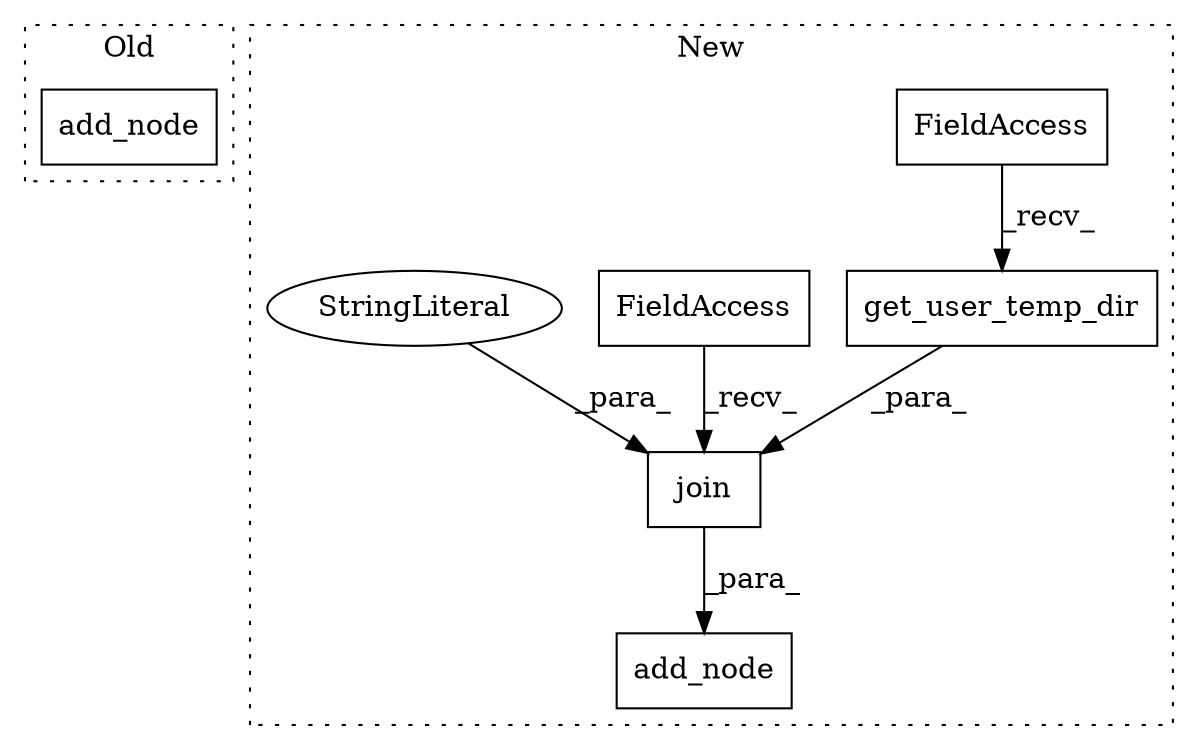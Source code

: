 digraph G {
subgraph cluster0 {
1 [label="add_node" a="32" s="2859,2895" l="9,1" shape="box"];
label = "Old";
style="dotted";
}
subgraph cluster1 {
2 [label="add_node" a="32" s="3770,3845" l="9,1" shape="box"];
3 [label="get_user_temp_dir" a="32" s="3802" l="19" shape="box"];
4 [label="FieldAccess" a="22" s="3792" l="9" shape="box"];
5 [label="join" a="32" s="3787,3844" l="5,1" shape="box"];
6 [label="FieldAccess" a="22" s="3779" l="7" shape="box"];
7 [label="StringLiteral" a="45" s="3822" l="22" shape="ellipse"];
label = "New";
style="dotted";
}
3 -> 5 [label="_para_"];
4 -> 3 [label="_recv_"];
5 -> 2 [label="_para_"];
6 -> 5 [label="_recv_"];
7 -> 5 [label="_para_"];
}